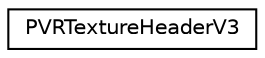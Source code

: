 digraph "Graphical Class Hierarchy"
{
  edge [fontname="Helvetica",fontsize="10",labelfontname="Helvetica",labelfontsize="10"];
  node [fontname="Helvetica",fontsize="10",shape=record];
  rankdir="LR";
  Node1 [label="PVRTextureHeaderV3",height=0.2,width=0.4,color="black", fillcolor="white", style="filled",URL="$struct_p_v_r_texture_header_v3.html",tooltip="A header for a PVR texture. "];
}
